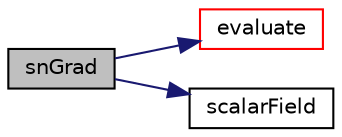 digraph "snGrad"
{
  bgcolor="transparent";
  edge [fontname="Helvetica",fontsize="10",labelfontname="Helvetica",labelfontsize="10"];
  node [fontname="Helvetica",fontsize="10",shape=record];
  rankdir="LR";
  Node65 [label="snGrad",height=0.2,width=0.4,color="black", fillcolor="grey75", style="filled", fontcolor="black"];
  Node65 -> Node66 [color="midnightblue",fontsize="10",style="solid",fontname="Helvetica"];
  Node66 [label="evaluate",height=0.2,width=0.4,color="red",URL="$a22757.html#a3b59c070ab0408e3bbb21927540159f4",tooltip="Evaluate the patch field. "];
  Node65 -> Node72 [color="midnightblue",fontsize="10",style="solid",fontname="Helvetica"];
  Node72 [label="scalarField",height=0.2,width=0.4,color="black",URL="$a19442.html#afcd8855c276a98ae9604b35c8fb5b81e"];
}
